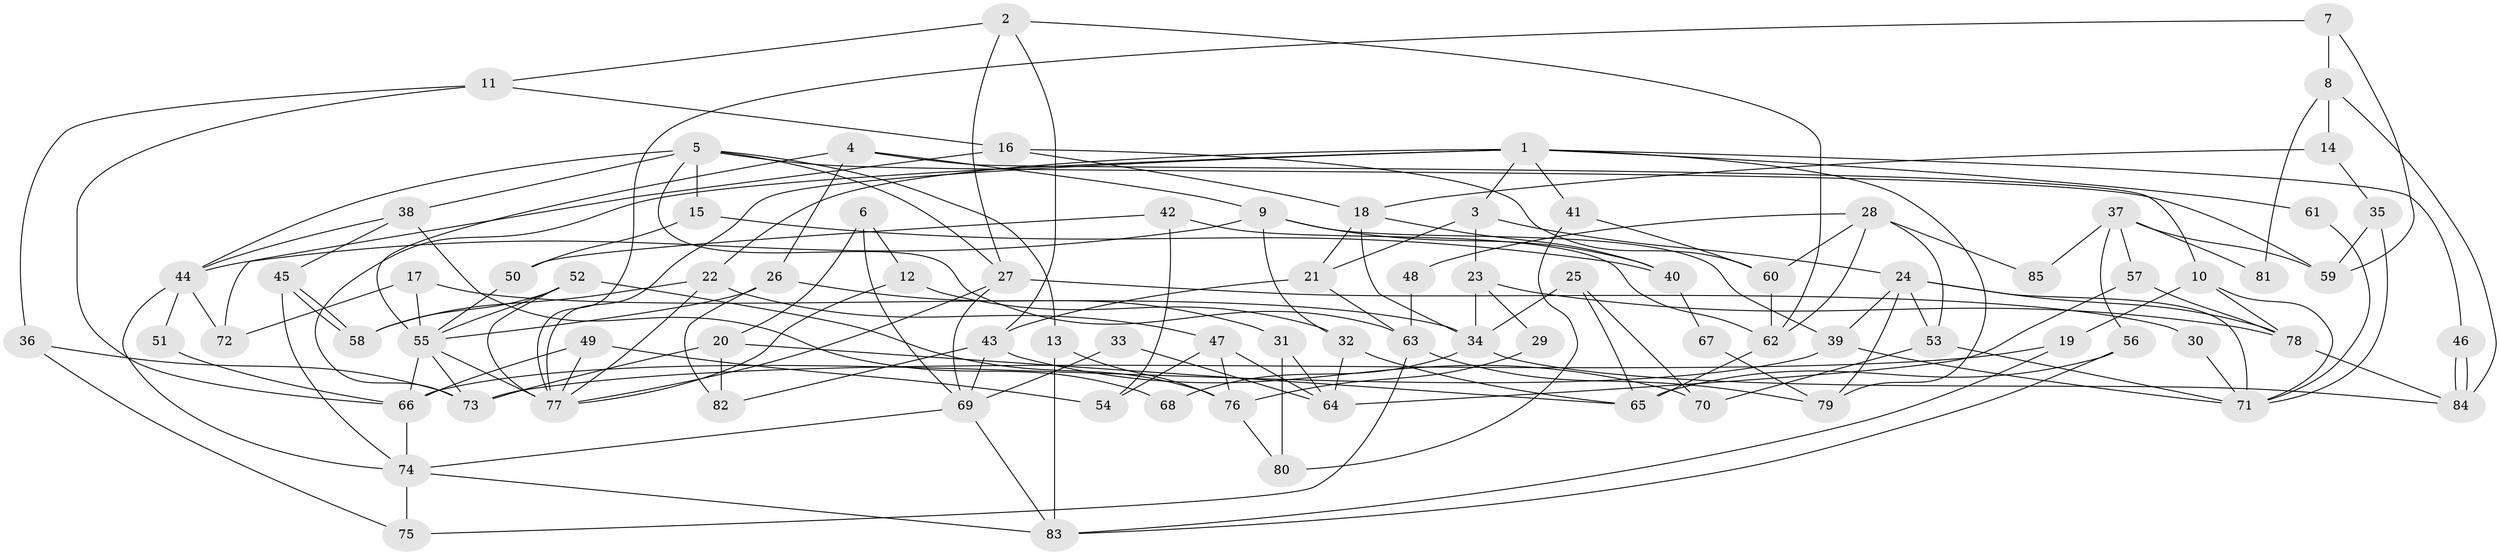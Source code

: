 // coarse degree distribution, {8: 0.04918032786885246, 4: 0.2459016393442623, 3: 0.26229508196721313, 12: 0.01639344262295082, 11: 0.01639344262295082, 6: 0.03278688524590164, 7: 0.06557377049180328, 5: 0.16393442622950818, 9: 0.01639344262295082, 2: 0.13114754098360656}
// Generated by graph-tools (version 1.1) at 2025/50/03/04/25 22:50:49]
// undirected, 85 vertices, 170 edges
graph export_dot {
  node [color=gray90,style=filled];
  1;
  2;
  3;
  4;
  5;
  6;
  7;
  8;
  9;
  10;
  11;
  12;
  13;
  14;
  15;
  16;
  17;
  18;
  19;
  20;
  21;
  22;
  23;
  24;
  25;
  26;
  27;
  28;
  29;
  30;
  31;
  32;
  33;
  34;
  35;
  36;
  37;
  38;
  39;
  40;
  41;
  42;
  43;
  44;
  45;
  46;
  47;
  48;
  49;
  50;
  51;
  52;
  53;
  54;
  55;
  56;
  57;
  58;
  59;
  60;
  61;
  62;
  63;
  64;
  65;
  66;
  67;
  68;
  69;
  70;
  71;
  72;
  73;
  74;
  75;
  76;
  77;
  78;
  79;
  80;
  81;
  82;
  83;
  84;
  85;
  1 -- 73;
  1 -- 77;
  1 -- 3;
  1 -- 22;
  1 -- 41;
  1 -- 46;
  1 -- 61;
  1 -- 79;
  2 -- 62;
  2 -- 43;
  2 -- 11;
  2 -- 27;
  3 -- 24;
  3 -- 21;
  3 -- 23;
  4 -- 55;
  4 -- 26;
  4 -- 9;
  4 -- 10;
  5 -- 27;
  5 -- 44;
  5 -- 13;
  5 -- 15;
  5 -- 38;
  5 -- 59;
  5 -- 63;
  6 -- 69;
  6 -- 20;
  6 -- 12;
  7 -- 8;
  7 -- 77;
  7 -- 59;
  8 -- 14;
  8 -- 84;
  8 -- 81;
  9 -- 39;
  9 -- 32;
  9 -- 40;
  9 -- 44;
  10 -- 78;
  10 -- 19;
  10 -- 71;
  11 -- 16;
  11 -- 36;
  11 -- 66;
  12 -- 77;
  12 -- 32;
  13 -- 83;
  13 -- 76;
  14 -- 35;
  14 -- 18;
  15 -- 40;
  15 -- 50;
  16 -- 72;
  16 -- 60;
  16 -- 18;
  17 -- 34;
  17 -- 55;
  17 -- 72;
  18 -- 21;
  18 -- 34;
  18 -- 40;
  19 -- 73;
  19 -- 83;
  20 -- 73;
  20 -- 65;
  20 -- 82;
  21 -- 43;
  21 -- 63;
  22 -- 47;
  22 -- 58;
  22 -- 77;
  23 -- 78;
  23 -- 29;
  23 -- 34;
  24 -- 79;
  24 -- 71;
  24 -- 39;
  24 -- 53;
  24 -- 78;
  25 -- 65;
  25 -- 34;
  25 -- 70;
  26 -- 82;
  26 -- 55;
  26 -- 31;
  27 -- 77;
  27 -- 30;
  27 -- 69;
  28 -- 62;
  28 -- 53;
  28 -- 48;
  28 -- 60;
  28 -- 85;
  29 -- 76;
  30 -- 71;
  31 -- 64;
  31 -- 80;
  32 -- 64;
  32 -- 65;
  33 -- 69;
  33 -- 64;
  34 -- 68;
  34 -- 84;
  35 -- 59;
  35 -- 71;
  36 -- 75;
  36 -- 73;
  37 -- 56;
  37 -- 59;
  37 -- 57;
  37 -- 81;
  37 -- 85;
  38 -- 44;
  38 -- 45;
  38 -- 68;
  39 -- 66;
  39 -- 71;
  40 -- 67;
  41 -- 80;
  41 -- 60;
  42 -- 54;
  42 -- 50;
  42 -- 62;
  43 -- 69;
  43 -- 70;
  43 -- 82;
  44 -- 74;
  44 -- 51;
  44 -- 72;
  45 -- 58;
  45 -- 58;
  45 -- 74;
  46 -- 84;
  46 -- 84;
  47 -- 76;
  47 -- 64;
  47 -- 54;
  48 -- 63;
  49 -- 77;
  49 -- 66;
  49 -- 54;
  50 -- 55;
  51 -- 66;
  52 -- 55;
  52 -- 58;
  52 -- 76;
  52 -- 77;
  53 -- 71;
  53 -- 70;
  55 -- 66;
  55 -- 77;
  55 -- 73;
  56 -- 83;
  56 -- 65;
  57 -- 78;
  57 -- 64;
  60 -- 62;
  61 -- 71;
  62 -- 65;
  63 -- 75;
  63 -- 79;
  66 -- 74;
  67 -- 79;
  69 -- 74;
  69 -- 83;
  74 -- 83;
  74 -- 75;
  76 -- 80;
  78 -- 84;
}
